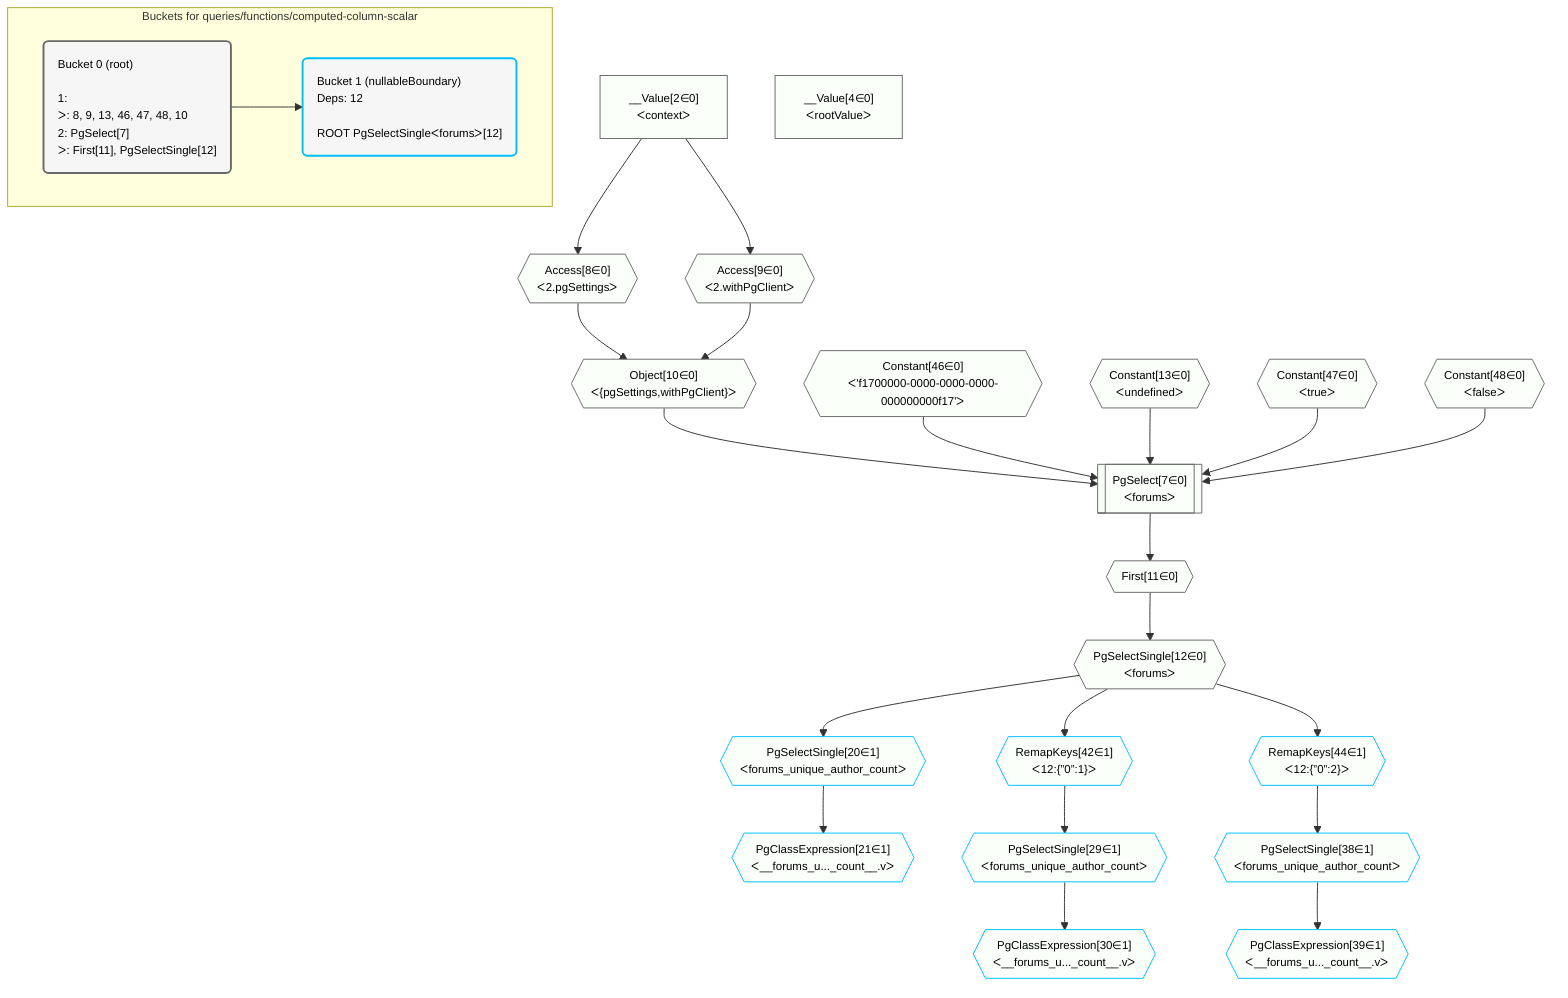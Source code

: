 %%{init: {'themeVariables': { 'fontSize': '12px'}}}%%
graph TD
    classDef path fill:#eee,stroke:#000,color:#000
    classDef plan fill:#fff,stroke-width:1px,color:#000
    classDef itemplan fill:#fff,stroke-width:2px,color:#000
    classDef unbatchedplan fill:#dff,stroke-width:1px,color:#000
    classDef sideeffectplan fill:#fcc,stroke-width:2px,color:#000
    classDef bucket fill:#f6f6f6,color:#000,stroke-width:2px,text-align:left


    %% plan dependencies
    PgSelect7[["PgSelect[7∈0]<br />ᐸforumsᐳ"]]:::plan
    Object10{{"Object[10∈0]<br />ᐸ{pgSettings,withPgClient}ᐳ"}}:::plan
    Constant46{{"Constant[46∈0]<br />ᐸ'f1700000-0000-0000-0000-000000000f17'ᐳ"}}:::plan
    Constant13{{"Constant[13∈0]<br />ᐸundefinedᐳ"}}:::plan
    Constant47{{"Constant[47∈0]<br />ᐸtrueᐳ"}}:::plan
    Constant48{{"Constant[48∈0]<br />ᐸfalseᐳ"}}:::plan
    Object10 & Constant46 & Constant13 & Constant47 & Constant48 --> PgSelect7
    Access8{{"Access[8∈0]<br />ᐸ2.pgSettingsᐳ"}}:::plan
    Access9{{"Access[9∈0]<br />ᐸ2.withPgClientᐳ"}}:::plan
    Access8 & Access9 --> Object10
    __Value2["__Value[2∈0]<br />ᐸcontextᐳ"]:::plan
    __Value2 --> Access8
    __Value2 --> Access9
    First11{{"First[11∈0]"}}:::plan
    PgSelect7 --> First11
    PgSelectSingle12{{"PgSelectSingle[12∈0]<br />ᐸforumsᐳ"}}:::plan
    First11 --> PgSelectSingle12
    __Value4["__Value[4∈0]<br />ᐸrootValueᐳ"]:::plan
    PgSelectSingle20{{"PgSelectSingle[20∈1]<br />ᐸforums_unique_author_countᐳ"}}:::plan
    PgSelectSingle12 --> PgSelectSingle20
    PgClassExpression21{{"PgClassExpression[21∈1]<br />ᐸ__forums_u..._count__.vᐳ"}}:::plan
    PgSelectSingle20 --> PgClassExpression21
    PgSelectSingle29{{"PgSelectSingle[29∈1]<br />ᐸforums_unique_author_countᐳ"}}:::plan
    RemapKeys42{{"RemapKeys[42∈1]<br />ᐸ12:{”0”:1}ᐳ"}}:::plan
    RemapKeys42 --> PgSelectSingle29
    PgClassExpression30{{"PgClassExpression[30∈1]<br />ᐸ__forums_u..._count__.vᐳ"}}:::plan
    PgSelectSingle29 --> PgClassExpression30
    PgSelectSingle38{{"PgSelectSingle[38∈1]<br />ᐸforums_unique_author_countᐳ"}}:::plan
    RemapKeys44{{"RemapKeys[44∈1]<br />ᐸ12:{”0”:2}ᐳ"}}:::plan
    RemapKeys44 --> PgSelectSingle38
    PgClassExpression39{{"PgClassExpression[39∈1]<br />ᐸ__forums_u..._count__.vᐳ"}}:::plan
    PgSelectSingle38 --> PgClassExpression39
    PgSelectSingle12 --> RemapKeys42
    PgSelectSingle12 --> RemapKeys44

    %% define steps

    subgraph "Buckets for queries/functions/computed-column-scalar"
    Bucket0("Bucket 0 (root)<br /><br />1: <br />ᐳ: 8, 9, 13, 46, 47, 48, 10<br />2: PgSelect[7]<br />ᐳ: First[11], PgSelectSingle[12]"):::bucket
    classDef bucket0 stroke:#696969
    class Bucket0,__Value2,__Value4,PgSelect7,Access8,Access9,Object10,First11,PgSelectSingle12,Constant13,Constant46,Constant47,Constant48 bucket0
    Bucket1("Bucket 1 (nullableBoundary)<br />Deps: 12<br /><br />ROOT PgSelectSingleᐸforumsᐳ[12]"):::bucket
    classDef bucket1 stroke:#00bfff
    class Bucket1,PgSelectSingle20,PgClassExpression21,PgSelectSingle29,PgClassExpression30,PgSelectSingle38,PgClassExpression39,RemapKeys42,RemapKeys44 bucket1
    Bucket0 --> Bucket1
    classDef unary fill:#fafffa,borderWidth:8px
    class PgSelect7,Object10,Access8,Access9,First11,PgSelectSingle12,__Value2,__Value4,Constant13,Constant46,Constant47,Constant48,PgSelectSingle20,PgClassExpression21,PgSelectSingle29,PgClassExpression30,PgSelectSingle38,PgClassExpression39,RemapKeys42,RemapKeys44 unary
    end